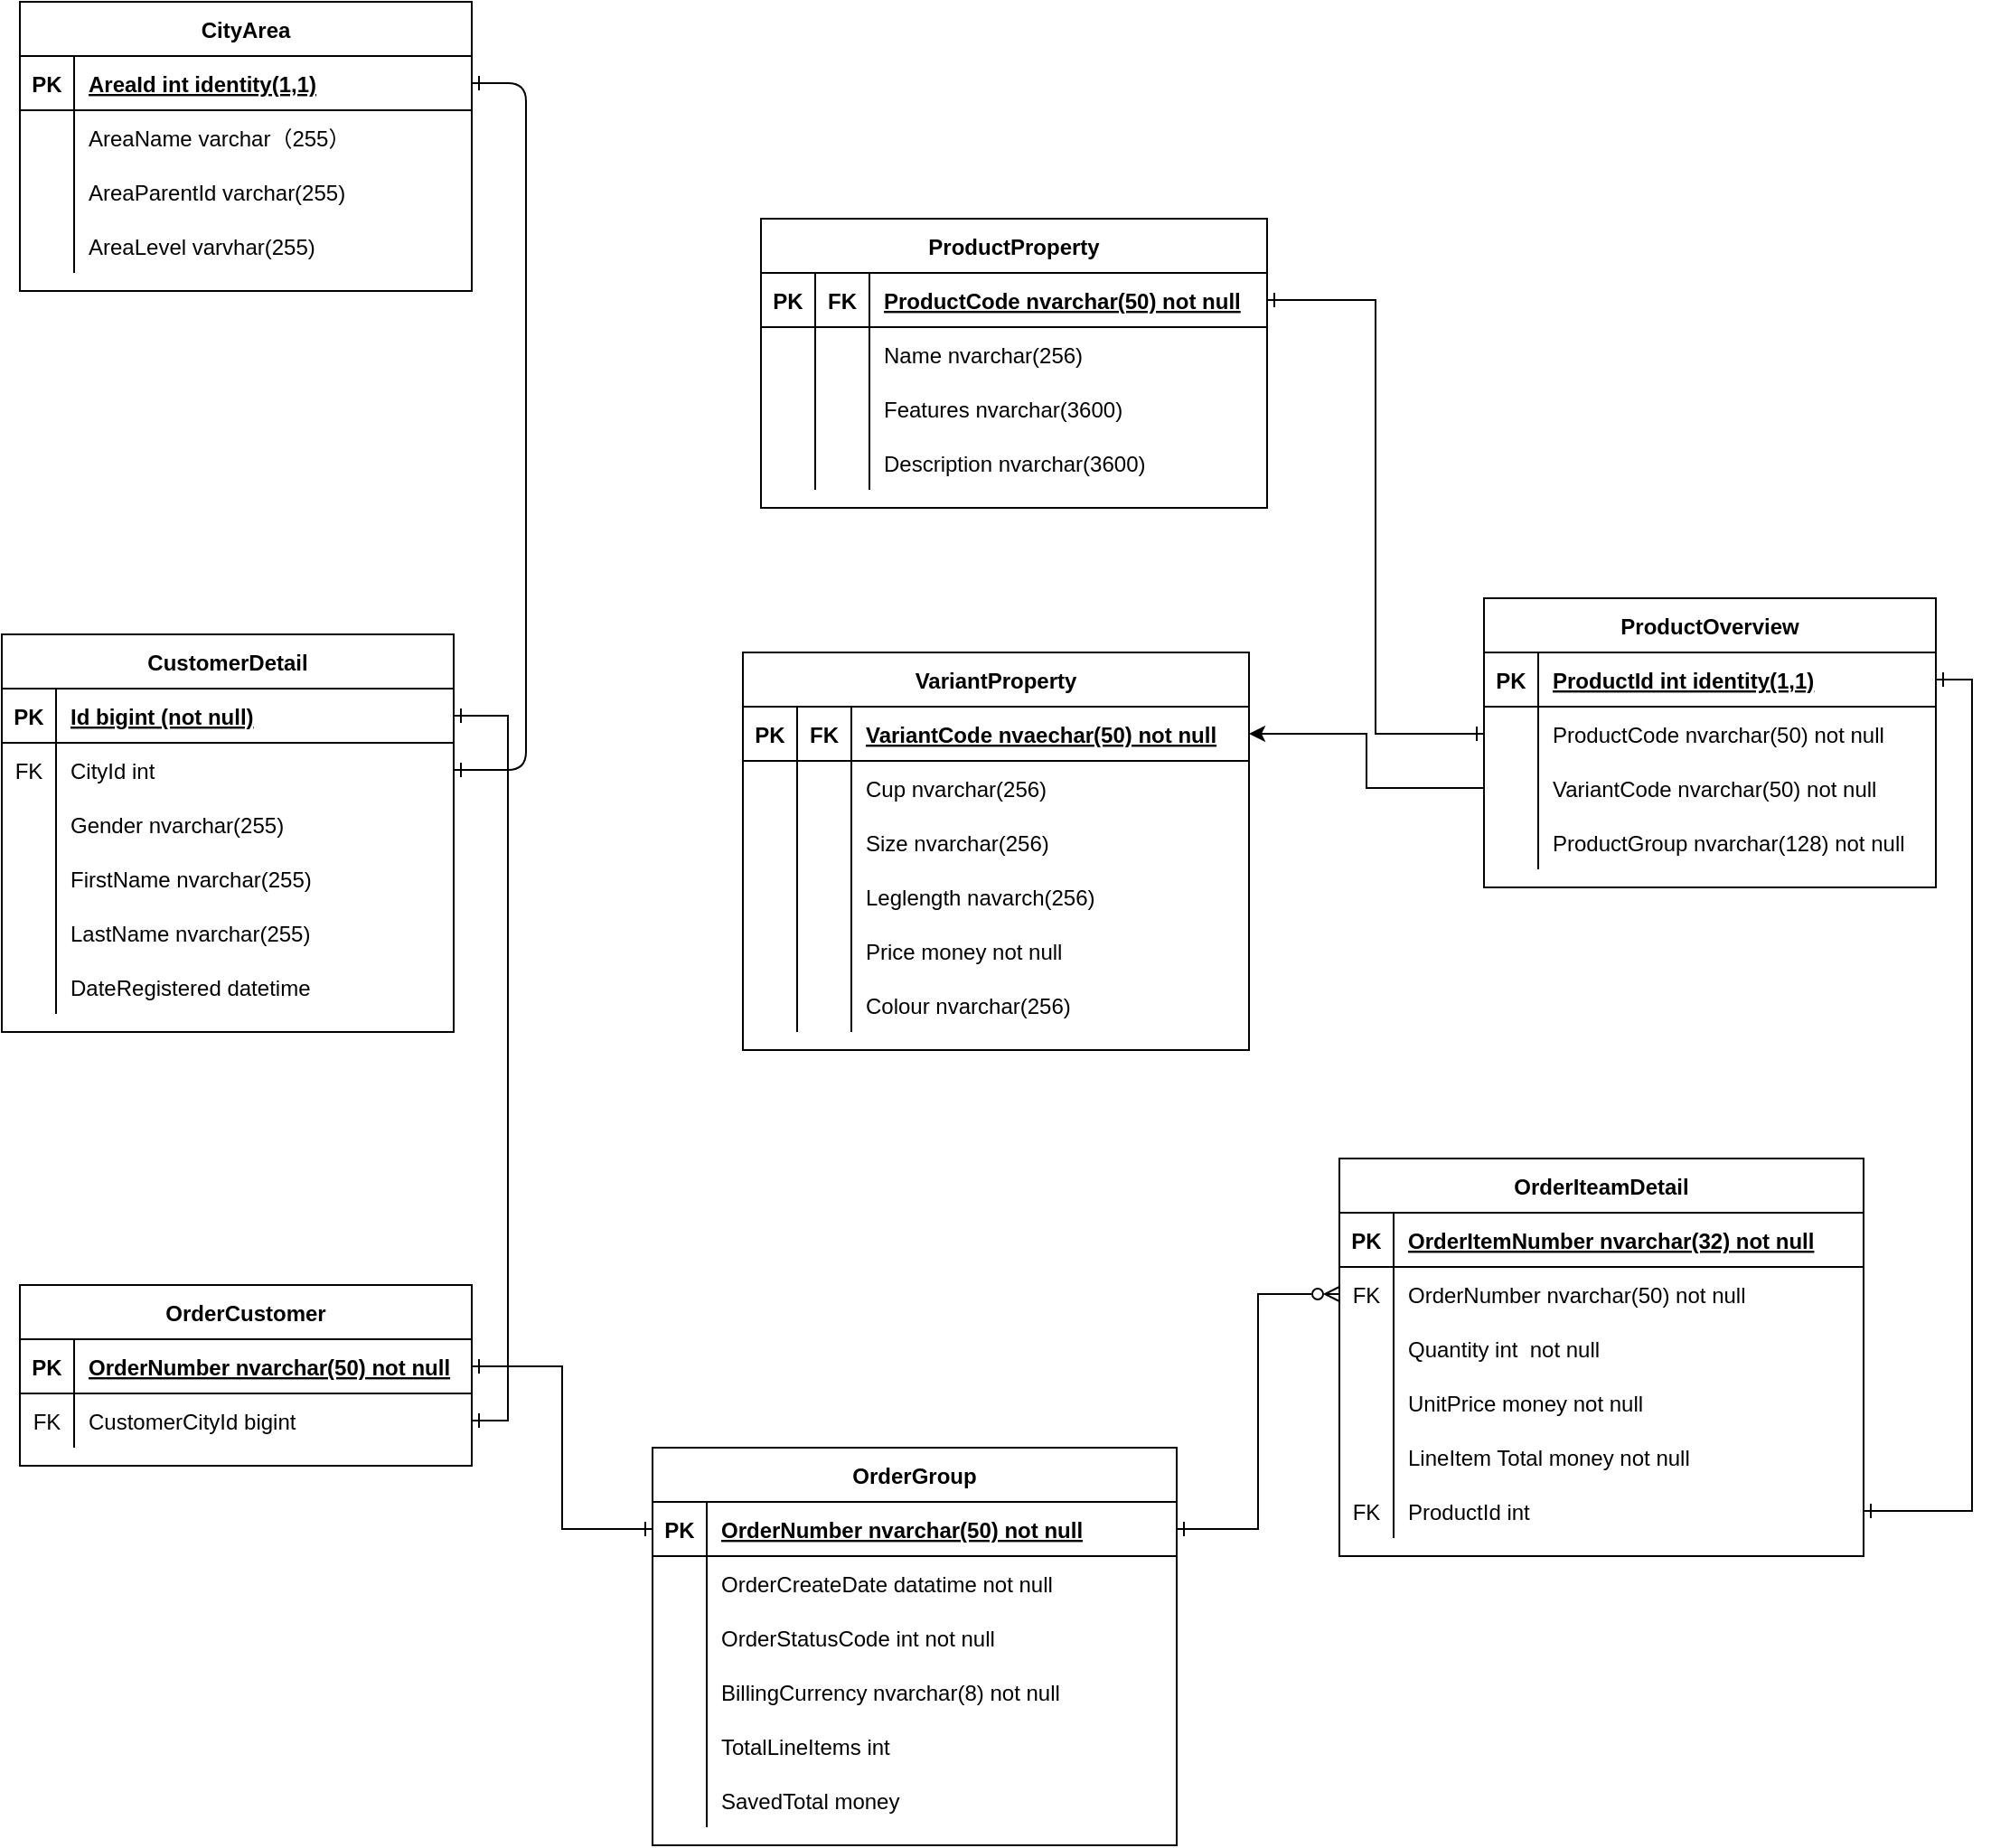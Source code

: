 <mxfile version="15.8.7" type="github">
  <diagram id="R2lEEEUBdFMjLlhIrx00" name="Page-1">
    <mxGraphModel dx="1635" dy="902" grid="1" gridSize="10" guides="1" tooltips="1" connect="1" arrows="1" fold="1" page="1" pageScale="1" pageWidth="850" pageHeight="1100" math="0" shadow="0" extFonts="Permanent Marker^https://fonts.googleapis.com/css?family=Permanent+Marker">
      <root>
        <mxCell id="0" />
        <mxCell id="1" parent="0" />
        <mxCell id="C-vyLk0tnHw3VtMMgP7b-1" value="" style="edgeStyle=entityRelationEdgeStyle;endArrow=ERone;startArrow=ERone;endFill=0;startFill=0;" parent="1" source="C-vyLk0tnHw3VtMMgP7b-24" target="C-vyLk0tnHw3VtMMgP7b-6" edge="1">
          <mxGeometry width="100" height="100" relative="1" as="geometry">
            <mxPoint x="340" y="720" as="sourcePoint" />
            <mxPoint x="440" y="620" as="targetPoint" />
          </mxGeometry>
        </mxCell>
        <mxCell id="C-vyLk0tnHw3VtMMgP7b-2" value="CustomerDetail" style="shape=table;startSize=30;container=1;collapsible=1;childLayout=tableLayout;fixedRows=1;rowLines=0;fontStyle=1;align=center;resizeLast=1;" parent="1" vertex="1">
          <mxGeometry x="80" y="370" width="250" height="220" as="geometry" />
        </mxCell>
        <mxCell id="C-vyLk0tnHw3VtMMgP7b-3" value="" style="shape=partialRectangle;collapsible=0;dropTarget=0;pointerEvents=0;fillColor=none;points=[[0,0.5],[1,0.5]];portConstraint=eastwest;top=0;left=0;right=0;bottom=1;" parent="C-vyLk0tnHw3VtMMgP7b-2" vertex="1">
          <mxGeometry y="30" width="250" height="30" as="geometry" />
        </mxCell>
        <mxCell id="C-vyLk0tnHw3VtMMgP7b-4" value="PK" style="shape=partialRectangle;overflow=hidden;connectable=0;fillColor=none;top=0;left=0;bottom=0;right=0;fontStyle=1;" parent="C-vyLk0tnHw3VtMMgP7b-3" vertex="1">
          <mxGeometry width="30" height="30" as="geometry">
            <mxRectangle width="30" height="30" as="alternateBounds" />
          </mxGeometry>
        </mxCell>
        <mxCell id="C-vyLk0tnHw3VtMMgP7b-5" value="Id bigint (not null)" style="shape=partialRectangle;overflow=hidden;connectable=0;fillColor=none;top=0;left=0;bottom=0;right=0;align=left;spacingLeft=6;fontStyle=5;" parent="C-vyLk0tnHw3VtMMgP7b-3" vertex="1">
          <mxGeometry x="30" width="220" height="30" as="geometry">
            <mxRectangle width="220" height="30" as="alternateBounds" />
          </mxGeometry>
        </mxCell>
        <mxCell id="C-vyLk0tnHw3VtMMgP7b-6" value="" style="shape=partialRectangle;collapsible=0;dropTarget=0;pointerEvents=0;fillColor=none;points=[[0,0.5],[1,0.5]];portConstraint=eastwest;top=0;left=0;right=0;bottom=0;" parent="C-vyLk0tnHw3VtMMgP7b-2" vertex="1">
          <mxGeometry y="60" width="250" height="30" as="geometry" />
        </mxCell>
        <mxCell id="C-vyLk0tnHw3VtMMgP7b-7" value="FK" style="shape=partialRectangle;overflow=hidden;connectable=0;fillColor=none;top=0;left=0;bottom=0;right=0;" parent="C-vyLk0tnHw3VtMMgP7b-6" vertex="1">
          <mxGeometry width="30" height="30" as="geometry">
            <mxRectangle width="30" height="30" as="alternateBounds" />
          </mxGeometry>
        </mxCell>
        <mxCell id="C-vyLk0tnHw3VtMMgP7b-8" value="CityId int" style="shape=partialRectangle;overflow=hidden;connectable=0;fillColor=none;top=0;left=0;bottom=0;right=0;align=left;spacingLeft=6;" parent="C-vyLk0tnHw3VtMMgP7b-6" vertex="1">
          <mxGeometry x="30" width="220" height="30" as="geometry">
            <mxRectangle width="220" height="30" as="alternateBounds" />
          </mxGeometry>
        </mxCell>
        <mxCell id="C-vyLk0tnHw3VtMMgP7b-9" value="" style="shape=partialRectangle;collapsible=0;dropTarget=0;pointerEvents=0;fillColor=none;points=[[0,0.5],[1,0.5]];portConstraint=eastwest;top=0;left=0;right=0;bottom=0;" parent="C-vyLk0tnHw3VtMMgP7b-2" vertex="1">
          <mxGeometry y="90" width="250" height="30" as="geometry" />
        </mxCell>
        <mxCell id="C-vyLk0tnHw3VtMMgP7b-10" value="" style="shape=partialRectangle;overflow=hidden;connectable=0;fillColor=none;top=0;left=0;bottom=0;right=0;" parent="C-vyLk0tnHw3VtMMgP7b-9" vertex="1">
          <mxGeometry width="30" height="30" as="geometry">
            <mxRectangle width="30" height="30" as="alternateBounds" />
          </mxGeometry>
        </mxCell>
        <mxCell id="C-vyLk0tnHw3VtMMgP7b-11" value="Gender nvarchar(255)" style="shape=partialRectangle;overflow=hidden;connectable=0;fillColor=none;top=0;left=0;bottom=0;right=0;align=left;spacingLeft=6;" parent="C-vyLk0tnHw3VtMMgP7b-9" vertex="1">
          <mxGeometry x="30" width="220" height="30" as="geometry">
            <mxRectangle width="220" height="30" as="alternateBounds" />
          </mxGeometry>
        </mxCell>
        <mxCell id="J9u9FgeK-v5Zc6wC2d9L-7" style="shape=partialRectangle;collapsible=0;dropTarget=0;pointerEvents=0;fillColor=none;points=[[0,0.5],[1,0.5]];portConstraint=eastwest;top=0;left=0;right=0;bottom=0;" parent="C-vyLk0tnHw3VtMMgP7b-2" vertex="1">
          <mxGeometry y="120" width="250" height="30" as="geometry" />
        </mxCell>
        <mxCell id="J9u9FgeK-v5Zc6wC2d9L-8" style="shape=partialRectangle;overflow=hidden;connectable=0;fillColor=none;top=0;left=0;bottom=0;right=0;" parent="J9u9FgeK-v5Zc6wC2d9L-7" vertex="1">
          <mxGeometry width="30" height="30" as="geometry">
            <mxRectangle width="30" height="30" as="alternateBounds" />
          </mxGeometry>
        </mxCell>
        <mxCell id="J9u9FgeK-v5Zc6wC2d9L-9" value="FirstName nvarchar(255)" style="shape=partialRectangle;overflow=hidden;connectable=0;fillColor=none;top=0;left=0;bottom=0;right=0;align=left;spacingLeft=6;" parent="J9u9FgeK-v5Zc6wC2d9L-7" vertex="1">
          <mxGeometry x="30" width="220" height="30" as="geometry">
            <mxRectangle width="220" height="30" as="alternateBounds" />
          </mxGeometry>
        </mxCell>
        <mxCell id="J9u9FgeK-v5Zc6wC2d9L-10" style="shape=partialRectangle;collapsible=0;dropTarget=0;pointerEvents=0;fillColor=none;points=[[0,0.5],[1,0.5]];portConstraint=eastwest;top=0;left=0;right=0;bottom=0;" parent="C-vyLk0tnHw3VtMMgP7b-2" vertex="1">
          <mxGeometry y="150" width="250" height="30" as="geometry" />
        </mxCell>
        <mxCell id="J9u9FgeK-v5Zc6wC2d9L-11" style="shape=partialRectangle;overflow=hidden;connectable=0;fillColor=none;top=0;left=0;bottom=0;right=0;" parent="J9u9FgeK-v5Zc6wC2d9L-10" vertex="1">
          <mxGeometry width="30" height="30" as="geometry">
            <mxRectangle width="30" height="30" as="alternateBounds" />
          </mxGeometry>
        </mxCell>
        <mxCell id="J9u9FgeK-v5Zc6wC2d9L-12" value="LastName nvarchar(255)" style="shape=partialRectangle;overflow=hidden;connectable=0;fillColor=none;top=0;left=0;bottom=0;right=0;align=left;spacingLeft=6;" parent="J9u9FgeK-v5Zc6wC2d9L-10" vertex="1">
          <mxGeometry x="30" width="220" height="30" as="geometry">
            <mxRectangle width="220" height="30" as="alternateBounds" />
          </mxGeometry>
        </mxCell>
        <mxCell id="J9u9FgeK-v5Zc6wC2d9L-13" style="shape=partialRectangle;collapsible=0;dropTarget=0;pointerEvents=0;fillColor=none;points=[[0,0.5],[1,0.5]];portConstraint=eastwest;top=0;left=0;right=0;bottom=0;" parent="C-vyLk0tnHw3VtMMgP7b-2" vertex="1">
          <mxGeometry y="180" width="250" height="30" as="geometry" />
        </mxCell>
        <mxCell id="J9u9FgeK-v5Zc6wC2d9L-14" style="shape=partialRectangle;overflow=hidden;connectable=0;fillColor=none;top=0;left=0;bottom=0;right=0;" parent="J9u9FgeK-v5Zc6wC2d9L-13" vertex="1">
          <mxGeometry width="30" height="30" as="geometry">
            <mxRectangle width="30" height="30" as="alternateBounds" />
          </mxGeometry>
        </mxCell>
        <mxCell id="J9u9FgeK-v5Zc6wC2d9L-15" value="DateRegistered datetime" style="shape=partialRectangle;overflow=hidden;connectable=0;fillColor=none;top=0;left=0;bottom=0;right=0;align=left;spacingLeft=6;" parent="J9u9FgeK-v5Zc6wC2d9L-13" vertex="1">
          <mxGeometry x="30" width="220" height="30" as="geometry">
            <mxRectangle width="220" height="30" as="alternateBounds" />
          </mxGeometry>
        </mxCell>
        <mxCell id="C-vyLk0tnHw3VtMMgP7b-13" value="ProductProperty" style="shape=table;startSize=30;container=1;collapsible=1;childLayout=tableLayout;fixedRows=1;rowLines=0;fontStyle=1;align=center;resizeLast=1;" parent="1" vertex="1">
          <mxGeometry x="500" y="140" width="280" height="160" as="geometry" />
        </mxCell>
        <mxCell id="C-vyLk0tnHw3VtMMgP7b-14" value="" style="shape=partialRectangle;collapsible=0;dropTarget=0;pointerEvents=0;fillColor=none;points=[[0,0.5],[1,0.5]];portConstraint=eastwest;top=0;left=0;right=0;bottom=1;" parent="C-vyLk0tnHw3VtMMgP7b-13" vertex="1">
          <mxGeometry y="30" width="280" height="30" as="geometry" />
        </mxCell>
        <mxCell id="J9u9FgeK-v5Zc6wC2d9L-63" value="PK" style="shape=partialRectangle;overflow=hidden;connectable=0;fillColor=none;top=0;left=0;bottom=0;right=0;fontStyle=1;" parent="C-vyLk0tnHw3VtMMgP7b-14" vertex="1">
          <mxGeometry width="30" height="30" as="geometry">
            <mxRectangle width="30" height="30" as="alternateBounds" />
          </mxGeometry>
        </mxCell>
        <mxCell id="C-vyLk0tnHw3VtMMgP7b-15" value="FK" style="shape=partialRectangle;overflow=hidden;connectable=0;fillColor=none;top=0;left=0;bottom=0;right=0;fontStyle=1;" parent="C-vyLk0tnHw3VtMMgP7b-14" vertex="1">
          <mxGeometry x="30" width="30" height="30" as="geometry">
            <mxRectangle width="30" height="30" as="alternateBounds" />
          </mxGeometry>
        </mxCell>
        <mxCell id="C-vyLk0tnHw3VtMMgP7b-16" value="ProductCode nvarchar(50) not null" style="shape=partialRectangle;overflow=hidden;connectable=0;fillColor=none;top=0;left=0;bottom=0;right=0;align=left;spacingLeft=6;fontStyle=5;" parent="C-vyLk0tnHw3VtMMgP7b-14" vertex="1">
          <mxGeometry x="60" width="220" height="30" as="geometry">
            <mxRectangle width="220" height="30" as="alternateBounds" />
          </mxGeometry>
        </mxCell>
        <mxCell id="C-vyLk0tnHw3VtMMgP7b-17" value="" style="shape=partialRectangle;collapsible=0;dropTarget=0;pointerEvents=0;fillColor=none;points=[[0,0.5],[1,0.5]];portConstraint=eastwest;top=0;left=0;right=0;bottom=0;" parent="C-vyLk0tnHw3VtMMgP7b-13" vertex="1">
          <mxGeometry y="60" width="280" height="30" as="geometry" />
        </mxCell>
        <mxCell id="J9u9FgeK-v5Zc6wC2d9L-64" style="shape=partialRectangle;overflow=hidden;connectable=0;fillColor=none;top=0;left=0;bottom=0;right=0;" parent="C-vyLk0tnHw3VtMMgP7b-17" vertex="1">
          <mxGeometry width="30" height="30" as="geometry">
            <mxRectangle width="30" height="30" as="alternateBounds" />
          </mxGeometry>
        </mxCell>
        <mxCell id="C-vyLk0tnHw3VtMMgP7b-18" value="" style="shape=partialRectangle;overflow=hidden;connectable=0;fillColor=none;top=0;left=0;bottom=0;right=0;" parent="C-vyLk0tnHw3VtMMgP7b-17" vertex="1">
          <mxGeometry x="30" width="30" height="30" as="geometry">
            <mxRectangle width="30" height="30" as="alternateBounds" />
          </mxGeometry>
        </mxCell>
        <mxCell id="C-vyLk0tnHw3VtMMgP7b-19" value="Name nvarchar(256)" style="shape=partialRectangle;overflow=hidden;connectable=0;fillColor=none;top=0;left=0;bottom=0;right=0;align=left;spacingLeft=6;" parent="C-vyLk0tnHw3VtMMgP7b-17" vertex="1">
          <mxGeometry x="60" width="220" height="30" as="geometry">
            <mxRectangle width="220" height="30" as="alternateBounds" />
          </mxGeometry>
        </mxCell>
        <mxCell id="C-vyLk0tnHw3VtMMgP7b-20" value="" style="shape=partialRectangle;collapsible=0;dropTarget=0;pointerEvents=0;fillColor=none;points=[[0,0.5],[1,0.5]];portConstraint=eastwest;top=0;left=0;right=0;bottom=0;" parent="C-vyLk0tnHw3VtMMgP7b-13" vertex="1">
          <mxGeometry y="90" width="280" height="30" as="geometry" />
        </mxCell>
        <mxCell id="J9u9FgeK-v5Zc6wC2d9L-65" style="shape=partialRectangle;overflow=hidden;connectable=0;fillColor=none;top=0;left=0;bottom=0;right=0;" parent="C-vyLk0tnHw3VtMMgP7b-20" vertex="1">
          <mxGeometry width="30" height="30" as="geometry">
            <mxRectangle width="30" height="30" as="alternateBounds" />
          </mxGeometry>
        </mxCell>
        <mxCell id="C-vyLk0tnHw3VtMMgP7b-21" value="" style="shape=partialRectangle;overflow=hidden;connectable=0;fillColor=none;top=0;left=0;bottom=0;right=0;" parent="C-vyLk0tnHw3VtMMgP7b-20" vertex="1">
          <mxGeometry x="30" width="30" height="30" as="geometry">
            <mxRectangle width="30" height="30" as="alternateBounds" />
          </mxGeometry>
        </mxCell>
        <mxCell id="C-vyLk0tnHw3VtMMgP7b-22" value="Features nvarchar(3600)" style="shape=partialRectangle;overflow=hidden;connectable=0;fillColor=none;top=0;left=0;bottom=0;right=0;align=left;spacingLeft=6;" parent="C-vyLk0tnHw3VtMMgP7b-20" vertex="1">
          <mxGeometry x="60" width="220" height="30" as="geometry">
            <mxRectangle width="220" height="30" as="alternateBounds" />
          </mxGeometry>
        </mxCell>
        <mxCell id="J9u9FgeK-v5Zc6wC2d9L-19" style="shape=partialRectangle;collapsible=0;dropTarget=0;pointerEvents=0;fillColor=none;points=[[0,0.5],[1,0.5]];portConstraint=eastwest;top=0;left=0;right=0;bottom=0;" parent="C-vyLk0tnHw3VtMMgP7b-13" vertex="1">
          <mxGeometry y="120" width="280" height="30" as="geometry" />
        </mxCell>
        <mxCell id="J9u9FgeK-v5Zc6wC2d9L-66" style="shape=partialRectangle;overflow=hidden;connectable=0;fillColor=none;top=0;left=0;bottom=0;right=0;" parent="J9u9FgeK-v5Zc6wC2d9L-19" vertex="1">
          <mxGeometry width="30" height="30" as="geometry">
            <mxRectangle width="30" height="30" as="alternateBounds" />
          </mxGeometry>
        </mxCell>
        <mxCell id="J9u9FgeK-v5Zc6wC2d9L-20" style="shape=partialRectangle;overflow=hidden;connectable=0;fillColor=none;top=0;left=0;bottom=0;right=0;" parent="J9u9FgeK-v5Zc6wC2d9L-19" vertex="1">
          <mxGeometry x="30" width="30" height="30" as="geometry">
            <mxRectangle width="30" height="30" as="alternateBounds" />
          </mxGeometry>
        </mxCell>
        <mxCell id="J9u9FgeK-v5Zc6wC2d9L-21" value="Description nvarchar(3600)" style="shape=partialRectangle;overflow=hidden;connectable=0;fillColor=none;top=0;left=0;bottom=0;right=0;align=left;spacingLeft=6;" parent="J9u9FgeK-v5Zc6wC2d9L-19" vertex="1">
          <mxGeometry x="60" width="220" height="30" as="geometry">
            <mxRectangle width="220" height="30" as="alternateBounds" />
          </mxGeometry>
        </mxCell>
        <mxCell id="C-vyLk0tnHw3VtMMgP7b-23" value="CityArea" style="shape=table;startSize=30;container=1;collapsible=1;childLayout=tableLayout;fixedRows=1;rowLines=0;fontStyle=1;align=center;resizeLast=1;" parent="1" vertex="1">
          <mxGeometry x="90" y="20" width="250" height="160" as="geometry" />
        </mxCell>
        <mxCell id="C-vyLk0tnHw3VtMMgP7b-24" value="" style="shape=partialRectangle;collapsible=0;dropTarget=0;pointerEvents=0;fillColor=none;points=[[0,0.5],[1,0.5]];portConstraint=eastwest;top=0;left=0;right=0;bottom=1;" parent="C-vyLk0tnHw3VtMMgP7b-23" vertex="1">
          <mxGeometry y="30" width="250" height="30" as="geometry" />
        </mxCell>
        <mxCell id="C-vyLk0tnHw3VtMMgP7b-25" value="PK" style="shape=partialRectangle;overflow=hidden;connectable=0;fillColor=none;top=0;left=0;bottom=0;right=0;fontStyle=1;" parent="C-vyLk0tnHw3VtMMgP7b-24" vertex="1">
          <mxGeometry width="30" height="30" as="geometry">
            <mxRectangle width="30" height="30" as="alternateBounds" />
          </mxGeometry>
        </mxCell>
        <mxCell id="C-vyLk0tnHw3VtMMgP7b-26" value="AreaId int identity(1,1)" style="shape=partialRectangle;overflow=hidden;connectable=0;fillColor=none;top=0;left=0;bottom=0;right=0;align=left;spacingLeft=6;fontStyle=5;" parent="C-vyLk0tnHw3VtMMgP7b-24" vertex="1">
          <mxGeometry x="30" width="220" height="30" as="geometry">
            <mxRectangle width="220" height="30" as="alternateBounds" />
          </mxGeometry>
        </mxCell>
        <mxCell id="C-vyLk0tnHw3VtMMgP7b-27" value="" style="shape=partialRectangle;collapsible=0;dropTarget=0;pointerEvents=0;fillColor=none;points=[[0,0.5],[1,0.5]];portConstraint=eastwest;top=0;left=0;right=0;bottom=0;" parent="C-vyLk0tnHw3VtMMgP7b-23" vertex="1">
          <mxGeometry y="60" width="250" height="30" as="geometry" />
        </mxCell>
        <mxCell id="C-vyLk0tnHw3VtMMgP7b-28" value="" style="shape=partialRectangle;overflow=hidden;connectable=0;fillColor=none;top=0;left=0;bottom=0;right=0;" parent="C-vyLk0tnHw3VtMMgP7b-27" vertex="1">
          <mxGeometry width="30" height="30" as="geometry">
            <mxRectangle width="30" height="30" as="alternateBounds" />
          </mxGeometry>
        </mxCell>
        <mxCell id="C-vyLk0tnHw3VtMMgP7b-29" value="AreaName varchar（255）" style="shape=partialRectangle;overflow=hidden;connectable=0;fillColor=none;top=0;left=0;bottom=0;right=0;align=left;spacingLeft=6;" parent="C-vyLk0tnHw3VtMMgP7b-27" vertex="1">
          <mxGeometry x="30" width="220" height="30" as="geometry">
            <mxRectangle width="220" height="30" as="alternateBounds" />
          </mxGeometry>
        </mxCell>
        <mxCell id="J9u9FgeK-v5Zc6wC2d9L-1" style="shape=partialRectangle;collapsible=0;dropTarget=0;pointerEvents=0;fillColor=none;points=[[0,0.5],[1,0.5]];portConstraint=eastwest;top=0;left=0;right=0;bottom=0;" parent="C-vyLk0tnHw3VtMMgP7b-23" vertex="1">
          <mxGeometry y="90" width="250" height="30" as="geometry" />
        </mxCell>
        <mxCell id="J9u9FgeK-v5Zc6wC2d9L-2" style="shape=partialRectangle;overflow=hidden;connectable=0;fillColor=none;top=0;left=0;bottom=0;right=0;" parent="J9u9FgeK-v5Zc6wC2d9L-1" vertex="1">
          <mxGeometry width="30" height="30" as="geometry">
            <mxRectangle width="30" height="30" as="alternateBounds" />
          </mxGeometry>
        </mxCell>
        <mxCell id="J9u9FgeK-v5Zc6wC2d9L-3" value="AreaParentId varchar(255)" style="shape=partialRectangle;overflow=hidden;connectable=0;fillColor=none;top=0;left=0;bottom=0;right=0;align=left;spacingLeft=6;" parent="J9u9FgeK-v5Zc6wC2d9L-1" vertex="1">
          <mxGeometry x="30" width="220" height="30" as="geometry">
            <mxRectangle width="220" height="30" as="alternateBounds" />
          </mxGeometry>
        </mxCell>
        <mxCell id="J9u9FgeK-v5Zc6wC2d9L-4" style="shape=partialRectangle;collapsible=0;dropTarget=0;pointerEvents=0;fillColor=none;points=[[0,0.5],[1,0.5]];portConstraint=eastwest;top=0;left=0;right=0;bottom=0;" parent="C-vyLk0tnHw3VtMMgP7b-23" vertex="1">
          <mxGeometry y="120" width="250" height="30" as="geometry" />
        </mxCell>
        <mxCell id="J9u9FgeK-v5Zc6wC2d9L-5" style="shape=partialRectangle;overflow=hidden;connectable=0;fillColor=none;top=0;left=0;bottom=0;right=0;" parent="J9u9FgeK-v5Zc6wC2d9L-4" vertex="1">
          <mxGeometry width="30" height="30" as="geometry">
            <mxRectangle width="30" height="30" as="alternateBounds" />
          </mxGeometry>
        </mxCell>
        <mxCell id="J9u9FgeK-v5Zc6wC2d9L-6" value="AreaLevel varvhar(255)" style="shape=partialRectangle;overflow=hidden;connectable=0;fillColor=none;top=0;left=0;bottom=0;right=0;align=left;spacingLeft=6;" parent="J9u9FgeK-v5Zc6wC2d9L-4" vertex="1">
          <mxGeometry x="30" width="220" height="30" as="geometry">
            <mxRectangle width="220" height="30" as="alternateBounds" />
          </mxGeometry>
        </mxCell>
        <mxCell id="J9u9FgeK-v5Zc6wC2d9L-22" value="VariantProperty" style="shape=table;startSize=30;container=1;collapsible=1;childLayout=tableLayout;fixedRows=1;rowLines=0;fontStyle=1;align=center;resizeLast=1;" parent="1" vertex="1">
          <mxGeometry x="490" y="380" width="280" height="220" as="geometry" />
        </mxCell>
        <mxCell id="J9u9FgeK-v5Zc6wC2d9L-23" value="" style="shape=partialRectangle;collapsible=0;dropTarget=0;pointerEvents=0;fillColor=none;points=[[0,0.5],[1,0.5]];portConstraint=eastwest;top=0;left=0;right=0;bottom=1;" parent="J9u9FgeK-v5Zc6wC2d9L-22" vertex="1">
          <mxGeometry y="30" width="280" height="30" as="geometry" />
        </mxCell>
        <mxCell id="J9u9FgeK-v5Zc6wC2d9L-67" value="PK" style="shape=partialRectangle;overflow=hidden;connectable=0;fillColor=none;top=0;left=0;bottom=0;right=0;fontStyle=1;" parent="J9u9FgeK-v5Zc6wC2d9L-23" vertex="1">
          <mxGeometry width="30" height="30" as="geometry">
            <mxRectangle width="30" height="30" as="alternateBounds" />
          </mxGeometry>
        </mxCell>
        <mxCell id="J9u9FgeK-v5Zc6wC2d9L-24" value="FK" style="shape=partialRectangle;overflow=hidden;connectable=0;fillColor=none;top=0;left=0;bottom=0;right=0;fontStyle=1;" parent="J9u9FgeK-v5Zc6wC2d9L-23" vertex="1">
          <mxGeometry x="30" width="30" height="30" as="geometry">
            <mxRectangle width="30" height="30" as="alternateBounds" />
          </mxGeometry>
        </mxCell>
        <mxCell id="J9u9FgeK-v5Zc6wC2d9L-25" value="VariantCode nvaechar(50) not null" style="shape=partialRectangle;overflow=hidden;connectable=0;fillColor=none;top=0;left=0;bottom=0;right=0;align=left;spacingLeft=6;fontStyle=5;" parent="J9u9FgeK-v5Zc6wC2d9L-23" vertex="1">
          <mxGeometry x="60" width="220" height="30" as="geometry">
            <mxRectangle width="220" height="30" as="alternateBounds" />
          </mxGeometry>
        </mxCell>
        <mxCell id="J9u9FgeK-v5Zc6wC2d9L-26" value="" style="shape=partialRectangle;collapsible=0;dropTarget=0;pointerEvents=0;fillColor=none;points=[[0,0.5],[1,0.5]];portConstraint=eastwest;top=0;left=0;right=0;bottom=0;" parent="J9u9FgeK-v5Zc6wC2d9L-22" vertex="1">
          <mxGeometry y="60" width="280" height="30" as="geometry" />
        </mxCell>
        <mxCell id="J9u9FgeK-v5Zc6wC2d9L-68" style="shape=partialRectangle;overflow=hidden;connectable=0;fillColor=none;top=0;left=0;bottom=0;right=0;" parent="J9u9FgeK-v5Zc6wC2d9L-26" vertex="1">
          <mxGeometry width="30" height="30" as="geometry">
            <mxRectangle width="30" height="30" as="alternateBounds" />
          </mxGeometry>
        </mxCell>
        <mxCell id="J9u9FgeK-v5Zc6wC2d9L-27" value="" style="shape=partialRectangle;overflow=hidden;connectable=0;fillColor=none;top=0;left=0;bottom=0;right=0;" parent="J9u9FgeK-v5Zc6wC2d9L-26" vertex="1">
          <mxGeometry x="30" width="30" height="30" as="geometry">
            <mxRectangle width="30" height="30" as="alternateBounds" />
          </mxGeometry>
        </mxCell>
        <mxCell id="J9u9FgeK-v5Zc6wC2d9L-28" value="Cup nvarchar(256)" style="shape=partialRectangle;overflow=hidden;connectable=0;fillColor=none;top=0;left=0;bottom=0;right=0;align=left;spacingLeft=6;" parent="J9u9FgeK-v5Zc6wC2d9L-26" vertex="1">
          <mxGeometry x="60" width="220" height="30" as="geometry">
            <mxRectangle width="220" height="30" as="alternateBounds" />
          </mxGeometry>
        </mxCell>
        <mxCell id="J9u9FgeK-v5Zc6wC2d9L-29" value="" style="shape=partialRectangle;collapsible=0;dropTarget=0;pointerEvents=0;fillColor=none;points=[[0,0.5],[1,0.5]];portConstraint=eastwest;top=0;left=0;right=0;bottom=0;" parent="J9u9FgeK-v5Zc6wC2d9L-22" vertex="1">
          <mxGeometry y="90" width="280" height="30" as="geometry" />
        </mxCell>
        <mxCell id="J9u9FgeK-v5Zc6wC2d9L-69" style="shape=partialRectangle;overflow=hidden;connectable=0;fillColor=none;top=0;left=0;bottom=0;right=0;" parent="J9u9FgeK-v5Zc6wC2d9L-29" vertex="1">
          <mxGeometry width="30" height="30" as="geometry">
            <mxRectangle width="30" height="30" as="alternateBounds" />
          </mxGeometry>
        </mxCell>
        <mxCell id="J9u9FgeK-v5Zc6wC2d9L-30" value="" style="shape=partialRectangle;overflow=hidden;connectable=0;fillColor=none;top=0;left=0;bottom=0;right=0;" parent="J9u9FgeK-v5Zc6wC2d9L-29" vertex="1">
          <mxGeometry x="30" width="30" height="30" as="geometry">
            <mxRectangle width="30" height="30" as="alternateBounds" />
          </mxGeometry>
        </mxCell>
        <mxCell id="J9u9FgeK-v5Zc6wC2d9L-31" value="Size nvarchar(256)" style="shape=partialRectangle;overflow=hidden;connectable=0;fillColor=none;top=0;left=0;bottom=0;right=0;align=left;spacingLeft=6;" parent="J9u9FgeK-v5Zc6wC2d9L-29" vertex="1">
          <mxGeometry x="60" width="220" height="30" as="geometry">
            <mxRectangle width="220" height="30" as="alternateBounds" />
          </mxGeometry>
        </mxCell>
        <mxCell id="J9u9FgeK-v5Zc6wC2d9L-32" style="shape=partialRectangle;collapsible=0;dropTarget=0;pointerEvents=0;fillColor=none;points=[[0,0.5],[1,0.5]];portConstraint=eastwest;top=0;left=0;right=0;bottom=0;" parent="J9u9FgeK-v5Zc6wC2d9L-22" vertex="1">
          <mxGeometry y="120" width="280" height="30" as="geometry" />
        </mxCell>
        <mxCell id="J9u9FgeK-v5Zc6wC2d9L-70" style="shape=partialRectangle;overflow=hidden;connectable=0;fillColor=none;top=0;left=0;bottom=0;right=0;" parent="J9u9FgeK-v5Zc6wC2d9L-32" vertex="1">
          <mxGeometry width="30" height="30" as="geometry">
            <mxRectangle width="30" height="30" as="alternateBounds" />
          </mxGeometry>
        </mxCell>
        <mxCell id="J9u9FgeK-v5Zc6wC2d9L-33" style="shape=partialRectangle;overflow=hidden;connectable=0;fillColor=none;top=0;left=0;bottom=0;right=0;" parent="J9u9FgeK-v5Zc6wC2d9L-32" vertex="1">
          <mxGeometry x="30" width="30" height="30" as="geometry">
            <mxRectangle width="30" height="30" as="alternateBounds" />
          </mxGeometry>
        </mxCell>
        <mxCell id="J9u9FgeK-v5Zc6wC2d9L-34" value="Leglength navarch(256)" style="shape=partialRectangle;overflow=hidden;connectable=0;fillColor=none;top=0;left=0;bottom=0;right=0;align=left;spacingLeft=6;" parent="J9u9FgeK-v5Zc6wC2d9L-32" vertex="1">
          <mxGeometry x="60" width="220" height="30" as="geometry">
            <mxRectangle width="220" height="30" as="alternateBounds" />
          </mxGeometry>
        </mxCell>
        <mxCell id="J9u9FgeK-v5Zc6wC2d9L-35" style="shape=partialRectangle;collapsible=0;dropTarget=0;pointerEvents=0;fillColor=none;points=[[0,0.5],[1,0.5]];portConstraint=eastwest;top=0;left=0;right=0;bottom=0;" parent="J9u9FgeK-v5Zc6wC2d9L-22" vertex="1">
          <mxGeometry y="150" width="280" height="30" as="geometry" />
        </mxCell>
        <mxCell id="J9u9FgeK-v5Zc6wC2d9L-71" style="shape=partialRectangle;overflow=hidden;connectable=0;fillColor=none;top=0;left=0;bottom=0;right=0;" parent="J9u9FgeK-v5Zc6wC2d9L-35" vertex="1">
          <mxGeometry width="30" height="30" as="geometry">
            <mxRectangle width="30" height="30" as="alternateBounds" />
          </mxGeometry>
        </mxCell>
        <mxCell id="J9u9FgeK-v5Zc6wC2d9L-36" style="shape=partialRectangle;overflow=hidden;connectable=0;fillColor=none;top=0;left=0;bottom=0;right=0;" parent="J9u9FgeK-v5Zc6wC2d9L-35" vertex="1">
          <mxGeometry x="30" width="30" height="30" as="geometry">
            <mxRectangle width="30" height="30" as="alternateBounds" />
          </mxGeometry>
        </mxCell>
        <mxCell id="J9u9FgeK-v5Zc6wC2d9L-37" value="Price money not null" style="shape=partialRectangle;overflow=hidden;connectable=0;fillColor=none;top=0;left=0;bottom=0;right=0;align=left;spacingLeft=6;" parent="J9u9FgeK-v5Zc6wC2d9L-35" vertex="1">
          <mxGeometry x="60" width="220" height="30" as="geometry">
            <mxRectangle width="220" height="30" as="alternateBounds" />
          </mxGeometry>
        </mxCell>
        <mxCell id="J9u9FgeK-v5Zc6wC2d9L-38" style="shape=partialRectangle;collapsible=0;dropTarget=0;pointerEvents=0;fillColor=none;points=[[0,0.5],[1,0.5]];portConstraint=eastwest;top=0;left=0;right=0;bottom=0;" parent="J9u9FgeK-v5Zc6wC2d9L-22" vertex="1">
          <mxGeometry y="180" width="280" height="30" as="geometry" />
        </mxCell>
        <mxCell id="J9u9FgeK-v5Zc6wC2d9L-72" style="shape=partialRectangle;overflow=hidden;connectable=0;fillColor=none;top=0;left=0;bottom=0;right=0;" parent="J9u9FgeK-v5Zc6wC2d9L-38" vertex="1">
          <mxGeometry width="30" height="30" as="geometry">
            <mxRectangle width="30" height="30" as="alternateBounds" />
          </mxGeometry>
        </mxCell>
        <mxCell id="J9u9FgeK-v5Zc6wC2d9L-39" style="shape=partialRectangle;overflow=hidden;connectable=0;fillColor=none;top=0;left=0;bottom=0;right=0;" parent="J9u9FgeK-v5Zc6wC2d9L-38" vertex="1">
          <mxGeometry x="30" width="30" height="30" as="geometry">
            <mxRectangle width="30" height="30" as="alternateBounds" />
          </mxGeometry>
        </mxCell>
        <mxCell id="J9u9FgeK-v5Zc6wC2d9L-40" value="Colour nvarchar(256)" style="shape=partialRectangle;overflow=hidden;connectable=0;fillColor=none;top=0;left=0;bottom=0;right=0;align=left;spacingLeft=6;" parent="J9u9FgeK-v5Zc6wC2d9L-38" vertex="1">
          <mxGeometry x="60" width="220" height="30" as="geometry">
            <mxRectangle width="220" height="30" as="alternateBounds" />
          </mxGeometry>
        </mxCell>
        <mxCell id="J9u9FgeK-v5Zc6wC2d9L-41" value="ProductOverview" style="shape=table;startSize=30;container=1;collapsible=1;childLayout=tableLayout;fixedRows=1;rowLines=0;fontStyle=1;align=center;resizeLast=1;" parent="1" vertex="1">
          <mxGeometry x="900" y="350" width="250" height="160" as="geometry" />
        </mxCell>
        <mxCell id="J9u9FgeK-v5Zc6wC2d9L-42" value="" style="shape=partialRectangle;collapsible=0;dropTarget=0;pointerEvents=0;fillColor=none;points=[[0,0.5],[1,0.5]];portConstraint=eastwest;top=0;left=0;right=0;bottom=1;" parent="J9u9FgeK-v5Zc6wC2d9L-41" vertex="1">
          <mxGeometry y="30" width="250" height="30" as="geometry" />
        </mxCell>
        <mxCell id="J9u9FgeK-v5Zc6wC2d9L-43" value="PK" style="shape=partialRectangle;overflow=hidden;connectable=0;fillColor=none;top=0;left=0;bottom=0;right=0;fontStyle=1;" parent="J9u9FgeK-v5Zc6wC2d9L-42" vertex="1">
          <mxGeometry width="30" height="30" as="geometry">
            <mxRectangle width="30" height="30" as="alternateBounds" />
          </mxGeometry>
        </mxCell>
        <mxCell id="J9u9FgeK-v5Zc6wC2d9L-44" value="ProductId int identity(1,1)" style="shape=partialRectangle;overflow=hidden;connectable=0;fillColor=none;top=0;left=0;bottom=0;right=0;align=left;spacingLeft=6;fontStyle=5;" parent="J9u9FgeK-v5Zc6wC2d9L-42" vertex="1">
          <mxGeometry x="30" width="220" height="30" as="geometry">
            <mxRectangle width="220" height="30" as="alternateBounds" />
          </mxGeometry>
        </mxCell>
        <mxCell id="J9u9FgeK-v5Zc6wC2d9L-45" value="" style="shape=partialRectangle;collapsible=0;dropTarget=0;pointerEvents=0;fillColor=none;points=[[0,0.5],[1,0.5]];portConstraint=eastwest;top=0;left=0;right=0;bottom=0;" parent="J9u9FgeK-v5Zc6wC2d9L-41" vertex="1">
          <mxGeometry y="60" width="250" height="30" as="geometry" />
        </mxCell>
        <mxCell id="J9u9FgeK-v5Zc6wC2d9L-46" value="" style="shape=partialRectangle;overflow=hidden;connectable=0;fillColor=none;top=0;left=0;bottom=0;right=0;" parent="J9u9FgeK-v5Zc6wC2d9L-45" vertex="1">
          <mxGeometry width="30" height="30" as="geometry">
            <mxRectangle width="30" height="30" as="alternateBounds" />
          </mxGeometry>
        </mxCell>
        <mxCell id="J9u9FgeK-v5Zc6wC2d9L-47" value="ProductCode nvarchar(50) not null" style="shape=partialRectangle;overflow=hidden;connectable=0;fillColor=none;top=0;left=0;bottom=0;right=0;align=left;spacingLeft=6;" parent="J9u9FgeK-v5Zc6wC2d9L-45" vertex="1">
          <mxGeometry x="30" width="220" height="30" as="geometry">
            <mxRectangle width="220" height="30" as="alternateBounds" />
          </mxGeometry>
        </mxCell>
        <mxCell id="jWvMm1Bkt-AcEksjviPS-4" style="shape=partialRectangle;collapsible=0;dropTarget=0;pointerEvents=0;fillColor=none;points=[[0,0.5],[1,0.5]];portConstraint=eastwest;top=0;left=0;right=0;bottom=0;" vertex="1" parent="J9u9FgeK-v5Zc6wC2d9L-41">
          <mxGeometry y="90" width="250" height="30" as="geometry" />
        </mxCell>
        <mxCell id="jWvMm1Bkt-AcEksjviPS-5" style="shape=partialRectangle;overflow=hidden;connectable=0;fillColor=none;top=0;left=0;bottom=0;right=0;" vertex="1" parent="jWvMm1Bkt-AcEksjviPS-4">
          <mxGeometry width="30" height="30" as="geometry">
            <mxRectangle width="30" height="30" as="alternateBounds" />
          </mxGeometry>
        </mxCell>
        <mxCell id="jWvMm1Bkt-AcEksjviPS-6" value="VariantCode nvarchar(50) not null" style="shape=partialRectangle;overflow=hidden;connectable=0;fillColor=none;top=0;left=0;bottom=0;right=0;align=left;spacingLeft=6;" vertex="1" parent="jWvMm1Bkt-AcEksjviPS-4">
          <mxGeometry x="30" width="220" height="30" as="geometry">
            <mxRectangle width="220" height="30" as="alternateBounds" />
          </mxGeometry>
        </mxCell>
        <mxCell id="jWvMm1Bkt-AcEksjviPS-7" style="shape=partialRectangle;collapsible=0;dropTarget=0;pointerEvents=0;fillColor=none;points=[[0,0.5],[1,0.5]];portConstraint=eastwest;top=0;left=0;right=0;bottom=0;" vertex="1" parent="J9u9FgeK-v5Zc6wC2d9L-41">
          <mxGeometry y="120" width="250" height="30" as="geometry" />
        </mxCell>
        <mxCell id="jWvMm1Bkt-AcEksjviPS-8" style="shape=partialRectangle;overflow=hidden;connectable=0;fillColor=none;top=0;left=0;bottom=0;right=0;" vertex="1" parent="jWvMm1Bkt-AcEksjviPS-7">
          <mxGeometry width="30" height="30" as="geometry">
            <mxRectangle width="30" height="30" as="alternateBounds" />
          </mxGeometry>
        </mxCell>
        <mxCell id="jWvMm1Bkt-AcEksjviPS-9" value="ProductGroup nvarchar(128) not null" style="shape=partialRectangle;overflow=hidden;connectable=0;fillColor=none;top=0;left=0;bottom=0;right=0;align=left;spacingLeft=6;" vertex="1" parent="jWvMm1Bkt-AcEksjviPS-7">
          <mxGeometry x="30" width="220" height="30" as="geometry">
            <mxRectangle width="220" height="30" as="alternateBounds" />
          </mxGeometry>
        </mxCell>
        <mxCell id="J9u9FgeK-v5Zc6wC2d9L-74" style="edgeStyle=orthogonalEdgeStyle;rounded=0;orthogonalLoop=1;jettySize=auto;html=1;entryX=1;entryY=0.5;entryDx=0;entryDy=0;endArrow=ERone;endFill=0;startArrow=ERone;startFill=0;" parent="1" source="J9u9FgeK-v5Zc6wC2d9L-60" target="J9u9FgeK-v5Zc6wC2d9L-23" edge="1">
          <mxGeometry relative="1" as="geometry" />
        </mxCell>
        <mxCell id="J9u9FgeK-v5Zc6wC2d9L-75" style="edgeStyle=orthogonalEdgeStyle;rounded=0;orthogonalLoop=1;jettySize=auto;html=1;entryX=1;entryY=0.5;entryDx=0;entryDy=0;endArrow=ERone;endFill=0;startArrow=ERone;startFill=0;" parent="1" source="J9u9FgeK-v5Zc6wC2d9L-45" target="C-vyLk0tnHw3VtMMgP7b-14" edge="1">
          <mxGeometry relative="1" as="geometry" />
        </mxCell>
        <mxCell id="J9u9FgeK-v5Zc6wC2d9L-76" value="OrderCustomer" style="shape=table;startSize=30;container=1;collapsible=1;childLayout=tableLayout;fixedRows=1;rowLines=0;fontStyle=1;align=center;resizeLast=1;" parent="1" vertex="1">
          <mxGeometry x="90" y="730" width="250" height="100" as="geometry" />
        </mxCell>
        <mxCell id="J9u9FgeK-v5Zc6wC2d9L-77" value="" style="shape=partialRectangle;collapsible=0;dropTarget=0;pointerEvents=0;fillColor=none;points=[[0,0.5],[1,0.5]];portConstraint=eastwest;top=0;left=0;right=0;bottom=1;" parent="J9u9FgeK-v5Zc6wC2d9L-76" vertex="1">
          <mxGeometry y="30" width="250" height="30" as="geometry" />
        </mxCell>
        <mxCell id="J9u9FgeK-v5Zc6wC2d9L-79" value="PK" style="shape=partialRectangle;overflow=hidden;connectable=0;fillColor=none;top=0;left=0;bottom=0;right=0;fontStyle=1;" parent="J9u9FgeK-v5Zc6wC2d9L-77" vertex="1">
          <mxGeometry width="30" height="30" as="geometry">
            <mxRectangle width="30" height="30" as="alternateBounds" />
          </mxGeometry>
        </mxCell>
        <mxCell id="J9u9FgeK-v5Zc6wC2d9L-80" value="OrderNumber nvarchar(50) not null" style="shape=partialRectangle;overflow=hidden;connectable=0;fillColor=none;top=0;left=0;bottom=0;right=0;align=left;spacingLeft=6;fontStyle=5;" parent="J9u9FgeK-v5Zc6wC2d9L-77" vertex="1">
          <mxGeometry x="30" width="220" height="30" as="geometry">
            <mxRectangle width="220" height="30" as="alternateBounds" />
          </mxGeometry>
        </mxCell>
        <mxCell id="J9u9FgeK-v5Zc6wC2d9L-81" value="" style="shape=partialRectangle;collapsible=0;dropTarget=0;pointerEvents=0;fillColor=none;points=[[0,0.5],[1,0.5]];portConstraint=eastwest;top=0;left=0;right=0;bottom=0;" parent="J9u9FgeK-v5Zc6wC2d9L-76" vertex="1">
          <mxGeometry y="60" width="250" height="30" as="geometry" />
        </mxCell>
        <mxCell id="J9u9FgeK-v5Zc6wC2d9L-83" value="FK" style="shape=partialRectangle;overflow=hidden;connectable=0;fillColor=none;top=0;left=0;bottom=0;right=0;" parent="J9u9FgeK-v5Zc6wC2d9L-81" vertex="1">
          <mxGeometry width="30" height="30" as="geometry">
            <mxRectangle width="30" height="30" as="alternateBounds" />
          </mxGeometry>
        </mxCell>
        <mxCell id="J9u9FgeK-v5Zc6wC2d9L-84" value="CustomerCityId bigint" style="shape=partialRectangle;overflow=hidden;connectable=0;fillColor=none;top=0;left=0;bottom=0;right=0;align=left;spacingLeft=6;" parent="J9u9FgeK-v5Zc6wC2d9L-81" vertex="1">
          <mxGeometry x="30" width="220" height="30" as="geometry">
            <mxRectangle width="220" height="30" as="alternateBounds" />
          </mxGeometry>
        </mxCell>
        <mxCell id="J9u9FgeK-v5Zc6wC2d9L-97" style="edgeStyle=orthogonalEdgeStyle;rounded=0;orthogonalLoop=1;jettySize=auto;html=1;entryX=1;entryY=0.5;entryDx=0;entryDy=0;endArrow=ERone;endFill=0;startArrow=ERone;startFill=0;" parent="1" source="C-vyLk0tnHw3VtMMgP7b-3" target="J9u9FgeK-v5Zc6wC2d9L-81" edge="1">
          <mxGeometry relative="1" as="geometry" />
        </mxCell>
        <mxCell id="J9u9FgeK-v5Zc6wC2d9L-98" value="OrderIteamDetail" style="shape=table;startSize=30;container=1;collapsible=1;childLayout=tableLayout;fixedRows=1;rowLines=0;fontStyle=1;align=center;resizeLast=1;" parent="1" vertex="1">
          <mxGeometry x="820" y="660" width="290" height="220" as="geometry" />
        </mxCell>
        <mxCell id="J9u9FgeK-v5Zc6wC2d9L-99" value="" style="shape=partialRectangle;collapsible=0;dropTarget=0;pointerEvents=0;fillColor=none;points=[[0,0.5],[1,0.5]];portConstraint=eastwest;top=0;left=0;right=0;bottom=1;" parent="J9u9FgeK-v5Zc6wC2d9L-98" vertex="1">
          <mxGeometry y="30" width="290" height="30" as="geometry" />
        </mxCell>
        <mxCell id="J9u9FgeK-v5Zc6wC2d9L-100" value="PK" style="shape=partialRectangle;overflow=hidden;connectable=0;fillColor=none;top=0;left=0;bottom=0;right=0;fontStyle=1;" parent="J9u9FgeK-v5Zc6wC2d9L-99" vertex="1">
          <mxGeometry width="30" height="30" as="geometry">
            <mxRectangle width="30" height="30" as="alternateBounds" />
          </mxGeometry>
        </mxCell>
        <mxCell id="J9u9FgeK-v5Zc6wC2d9L-101" value="OrderItemNumber nvarchar(32) not null" style="shape=partialRectangle;overflow=hidden;connectable=0;fillColor=none;top=0;left=0;bottom=0;right=0;align=left;spacingLeft=6;fontStyle=5;" parent="J9u9FgeK-v5Zc6wC2d9L-99" vertex="1">
          <mxGeometry x="30" width="260" height="30" as="geometry">
            <mxRectangle width="260" height="30" as="alternateBounds" />
          </mxGeometry>
        </mxCell>
        <mxCell id="J9u9FgeK-v5Zc6wC2d9L-102" value="" style="shape=partialRectangle;collapsible=0;dropTarget=0;pointerEvents=0;fillColor=none;points=[[0,0.5],[1,0.5]];portConstraint=eastwest;top=0;left=0;right=0;bottom=0;" parent="J9u9FgeK-v5Zc6wC2d9L-98" vertex="1">
          <mxGeometry y="60" width="290" height="30" as="geometry" />
        </mxCell>
        <mxCell id="J9u9FgeK-v5Zc6wC2d9L-103" value="FK" style="shape=partialRectangle;overflow=hidden;connectable=0;fillColor=none;top=0;left=0;bottom=0;right=0;" parent="J9u9FgeK-v5Zc6wC2d9L-102" vertex="1">
          <mxGeometry width="30" height="30" as="geometry">
            <mxRectangle width="30" height="30" as="alternateBounds" />
          </mxGeometry>
        </mxCell>
        <mxCell id="J9u9FgeK-v5Zc6wC2d9L-104" value="OrderNumber nvarchar(50) not null" style="shape=partialRectangle;overflow=hidden;connectable=0;fillColor=none;top=0;left=0;bottom=0;right=0;align=left;spacingLeft=6;" parent="J9u9FgeK-v5Zc6wC2d9L-102" vertex="1">
          <mxGeometry x="30" width="260" height="30" as="geometry">
            <mxRectangle width="260" height="30" as="alternateBounds" />
          </mxGeometry>
        </mxCell>
        <mxCell id="J9u9FgeK-v5Zc6wC2d9L-111" style="shape=partialRectangle;collapsible=0;dropTarget=0;pointerEvents=0;fillColor=none;points=[[0,0.5],[1,0.5]];portConstraint=eastwest;top=0;left=0;right=0;bottom=0;" parent="J9u9FgeK-v5Zc6wC2d9L-98" vertex="1">
          <mxGeometry y="90" width="290" height="30" as="geometry" />
        </mxCell>
        <mxCell id="J9u9FgeK-v5Zc6wC2d9L-112" style="shape=partialRectangle;overflow=hidden;connectable=0;fillColor=none;top=0;left=0;bottom=0;right=0;" parent="J9u9FgeK-v5Zc6wC2d9L-111" vertex="1">
          <mxGeometry width="30" height="30" as="geometry">
            <mxRectangle width="30" height="30" as="alternateBounds" />
          </mxGeometry>
        </mxCell>
        <mxCell id="J9u9FgeK-v5Zc6wC2d9L-113" value="Quantity int  not null" style="shape=partialRectangle;overflow=hidden;connectable=0;fillColor=none;top=0;left=0;bottom=0;right=0;align=left;spacingLeft=6;" parent="J9u9FgeK-v5Zc6wC2d9L-111" vertex="1">
          <mxGeometry x="30" width="260" height="30" as="geometry">
            <mxRectangle width="260" height="30" as="alternateBounds" />
          </mxGeometry>
        </mxCell>
        <mxCell id="J9u9FgeK-v5Zc6wC2d9L-114" style="shape=partialRectangle;collapsible=0;dropTarget=0;pointerEvents=0;fillColor=none;points=[[0,0.5],[1,0.5]];portConstraint=eastwest;top=0;left=0;right=0;bottom=0;" parent="J9u9FgeK-v5Zc6wC2d9L-98" vertex="1">
          <mxGeometry y="120" width="290" height="30" as="geometry" />
        </mxCell>
        <mxCell id="J9u9FgeK-v5Zc6wC2d9L-115" style="shape=partialRectangle;overflow=hidden;connectable=0;fillColor=none;top=0;left=0;bottom=0;right=0;" parent="J9u9FgeK-v5Zc6wC2d9L-114" vertex="1">
          <mxGeometry width="30" height="30" as="geometry">
            <mxRectangle width="30" height="30" as="alternateBounds" />
          </mxGeometry>
        </mxCell>
        <mxCell id="J9u9FgeK-v5Zc6wC2d9L-116" value="UnitPrice money not null" style="shape=partialRectangle;overflow=hidden;connectable=0;fillColor=none;top=0;left=0;bottom=0;right=0;align=left;spacingLeft=6;" parent="J9u9FgeK-v5Zc6wC2d9L-114" vertex="1">
          <mxGeometry x="30" width="260" height="30" as="geometry">
            <mxRectangle width="260" height="30" as="alternateBounds" />
          </mxGeometry>
        </mxCell>
        <mxCell id="J9u9FgeK-v5Zc6wC2d9L-117" style="shape=partialRectangle;collapsible=0;dropTarget=0;pointerEvents=0;fillColor=none;points=[[0,0.5],[1,0.5]];portConstraint=eastwest;top=0;left=0;right=0;bottom=0;" parent="J9u9FgeK-v5Zc6wC2d9L-98" vertex="1">
          <mxGeometry y="150" width="290" height="30" as="geometry" />
        </mxCell>
        <mxCell id="J9u9FgeK-v5Zc6wC2d9L-118" style="shape=partialRectangle;overflow=hidden;connectable=0;fillColor=none;top=0;left=0;bottom=0;right=0;" parent="J9u9FgeK-v5Zc6wC2d9L-117" vertex="1">
          <mxGeometry width="30" height="30" as="geometry">
            <mxRectangle width="30" height="30" as="alternateBounds" />
          </mxGeometry>
        </mxCell>
        <mxCell id="J9u9FgeK-v5Zc6wC2d9L-119" value="LineItem Total money not null" style="shape=partialRectangle;overflow=hidden;connectable=0;fillColor=none;top=0;left=0;bottom=0;right=0;align=left;spacingLeft=6;" parent="J9u9FgeK-v5Zc6wC2d9L-117" vertex="1">
          <mxGeometry x="30" width="260" height="30" as="geometry">
            <mxRectangle width="260" height="30" as="alternateBounds" />
          </mxGeometry>
        </mxCell>
        <mxCell id="J9u9FgeK-v5Zc6wC2d9L-147" style="shape=partialRectangle;collapsible=0;dropTarget=0;pointerEvents=0;fillColor=none;points=[[0,0.5],[1,0.5]];portConstraint=eastwest;top=0;left=0;right=0;bottom=0;" parent="J9u9FgeK-v5Zc6wC2d9L-98" vertex="1">
          <mxGeometry y="180" width="290" height="30" as="geometry" />
        </mxCell>
        <mxCell id="J9u9FgeK-v5Zc6wC2d9L-148" value="FK" style="shape=partialRectangle;overflow=hidden;connectable=0;fillColor=none;top=0;left=0;bottom=0;right=0;" parent="J9u9FgeK-v5Zc6wC2d9L-147" vertex="1">
          <mxGeometry width="30" height="30" as="geometry">
            <mxRectangle width="30" height="30" as="alternateBounds" />
          </mxGeometry>
        </mxCell>
        <mxCell id="J9u9FgeK-v5Zc6wC2d9L-149" value="ProductId int" style="shape=partialRectangle;overflow=hidden;connectable=0;fillColor=none;top=0;left=0;bottom=0;right=0;align=left;spacingLeft=6;" parent="J9u9FgeK-v5Zc6wC2d9L-147" vertex="1">
          <mxGeometry x="30" width="260" height="30" as="geometry">
            <mxRectangle width="260" height="30" as="alternateBounds" />
          </mxGeometry>
        </mxCell>
        <mxCell id="J9u9FgeK-v5Zc6wC2d9L-120" value="OrderGroup" style="shape=table;startSize=30;container=1;collapsible=1;childLayout=tableLayout;fixedRows=1;rowLines=0;fontStyle=1;align=center;resizeLast=1;" parent="1" vertex="1">
          <mxGeometry x="440" y="820" width="290" height="220" as="geometry" />
        </mxCell>
        <mxCell id="J9u9FgeK-v5Zc6wC2d9L-121" value="" style="shape=partialRectangle;collapsible=0;dropTarget=0;pointerEvents=0;fillColor=none;points=[[0,0.5],[1,0.5]];portConstraint=eastwest;top=0;left=0;right=0;bottom=1;" parent="J9u9FgeK-v5Zc6wC2d9L-120" vertex="1">
          <mxGeometry y="30" width="290" height="30" as="geometry" />
        </mxCell>
        <mxCell id="J9u9FgeK-v5Zc6wC2d9L-122" value="PK" style="shape=partialRectangle;overflow=hidden;connectable=0;fillColor=none;top=0;left=0;bottom=0;right=0;fontStyle=1;" parent="J9u9FgeK-v5Zc6wC2d9L-121" vertex="1">
          <mxGeometry width="30" height="30" as="geometry">
            <mxRectangle width="30" height="30" as="alternateBounds" />
          </mxGeometry>
        </mxCell>
        <mxCell id="J9u9FgeK-v5Zc6wC2d9L-123" value="OrderNumber nvarchar(50) not null" style="shape=partialRectangle;overflow=hidden;connectable=0;fillColor=none;top=0;left=0;bottom=0;right=0;align=left;spacingLeft=6;fontStyle=5;" parent="J9u9FgeK-v5Zc6wC2d9L-121" vertex="1">
          <mxGeometry x="30" width="260" height="30" as="geometry">
            <mxRectangle width="260" height="30" as="alternateBounds" />
          </mxGeometry>
        </mxCell>
        <mxCell id="J9u9FgeK-v5Zc6wC2d9L-124" value="" style="shape=partialRectangle;collapsible=0;dropTarget=0;pointerEvents=0;fillColor=none;points=[[0,0.5],[1,0.5]];portConstraint=eastwest;top=0;left=0;right=0;bottom=0;" parent="J9u9FgeK-v5Zc6wC2d9L-120" vertex="1">
          <mxGeometry y="60" width="290" height="30" as="geometry" />
        </mxCell>
        <mxCell id="J9u9FgeK-v5Zc6wC2d9L-125" value="" style="shape=partialRectangle;overflow=hidden;connectable=0;fillColor=none;top=0;left=0;bottom=0;right=0;" parent="J9u9FgeK-v5Zc6wC2d9L-124" vertex="1">
          <mxGeometry width="30" height="30" as="geometry">
            <mxRectangle width="30" height="30" as="alternateBounds" />
          </mxGeometry>
        </mxCell>
        <mxCell id="J9u9FgeK-v5Zc6wC2d9L-126" value="OrderCreateDate datatime not null" style="shape=partialRectangle;overflow=hidden;connectable=0;fillColor=none;top=0;left=0;bottom=0;right=0;align=left;spacingLeft=6;" parent="J9u9FgeK-v5Zc6wC2d9L-124" vertex="1">
          <mxGeometry x="30" width="260" height="30" as="geometry">
            <mxRectangle width="260" height="30" as="alternateBounds" />
          </mxGeometry>
        </mxCell>
        <mxCell id="J9u9FgeK-v5Zc6wC2d9L-127" style="shape=partialRectangle;collapsible=0;dropTarget=0;pointerEvents=0;fillColor=none;points=[[0,0.5],[1,0.5]];portConstraint=eastwest;top=0;left=0;right=0;bottom=0;" parent="J9u9FgeK-v5Zc6wC2d9L-120" vertex="1">
          <mxGeometry y="90" width="290" height="30" as="geometry" />
        </mxCell>
        <mxCell id="J9u9FgeK-v5Zc6wC2d9L-128" style="shape=partialRectangle;overflow=hidden;connectable=0;fillColor=none;top=0;left=0;bottom=0;right=0;" parent="J9u9FgeK-v5Zc6wC2d9L-127" vertex="1">
          <mxGeometry width="30" height="30" as="geometry">
            <mxRectangle width="30" height="30" as="alternateBounds" />
          </mxGeometry>
        </mxCell>
        <mxCell id="J9u9FgeK-v5Zc6wC2d9L-129" value="OrderStatusCode int not null" style="shape=partialRectangle;overflow=hidden;connectable=0;fillColor=none;top=0;left=0;bottom=0;right=0;align=left;spacingLeft=6;" parent="J9u9FgeK-v5Zc6wC2d9L-127" vertex="1">
          <mxGeometry x="30" width="260" height="30" as="geometry">
            <mxRectangle width="260" height="30" as="alternateBounds" />
          </mxGeometry>
        </mxCell>
        <mxCell id="J9u9FgeK-v5Zc6wC2d9L-130" style="shape=partialRectangle;collapsible=0;dropTarget=0;pointerEvents=0;fillColor=none;points=[[0,0.5],[1,0.5]];portConstraint=eastwest;top=0;left=0;right=0;bottom=0;" parent="J9u9FgeK-v5Zc6wC2d9L-120" vertex="1">
          <mxGeometry y="120" width="290" height="30" as="geometry" />
        </mxCell>
        <mxCell id="J9u9FgeK-v5Zc6wC2d9L-131" style="shape=partialRectangle;overflow=hidden;connectable=0;fillColor=none;top=0;left=0;bottom=0;right=0;" parent="J9u9FgeK-v5Zc6wC2d9L-130" vertex="1">
          <mxGeometry width="30" height="30" as="geometry">
            <mxRectangle width="30" height="30" as="alternateBounds" />
          </mxGeometry>
        </mxCell>
        <mxCell id="J9u9FgeK-v5Zc6wC2d9L-132" value="BillingCurrency nvarchar(8) not null" style="shape=partialRectangle;overflow=hidden;connectable=0;fillColor=none;top=0;left=0;bottom=0;right=0;align=left;spacingLeft=6;" parent="J9u9FgeK-v5Zc6wC2d9L-130" vertex="1">
          <mxGeometry x="30" width="260" height="30" as="geometry">
            <mxRectangle width="260" height="30" as="alternateBounds" />
          </mxGeometry>
        </mxCell>
        <mxCell id="J9u9FgeK-v5Zc6wC2d9L-133" style="shape=partialRectangle;collapsible=0;dropTarget=0;pointerEvents=0;fillColor=none;points=[[0,0.5],[1,0.5]];portConstraint=eastwest;top=0;left=0;right=0;bottom=0;" parent="J9u9FgeK-v5Zc6wC2d9L-120" vertex="1">
          <mxGeometry y="150" width="290" height="30" as="geometry" />
        </mxCell>
        <mxCell id="J9u9FgeK-v5Zc6wC2d9L-134" style="shape=partialRectangle;overflow=hidden;connectable=0;fillColor=none;top=0;left=0;bottom=0;right=0;" parent="J9u9FgeK-v5Zc6wC2d9L-133" vertex="1">
          <mxGeometry width="30" height="30" as="geometry">
            <mxRectangle width="30" height="30" as="alternateBounds" />
          </mxGeometry>
        </mxCell>
        <mxCell id="J9u9FgeK-v5Zc6wC2d9L-135" value="TotalLineItems int " style="shape=partialRectangle;overflow=hidden;connectable=0;fillColor=none;top=0;left=0;bottom=0;right=0;align=left;spacingLeft=6;" parent="J9u9FgeK-v5Zc6wC2d9L-133" vertex="1">
          <mxGeometry x="30" width="260" height="30" as="geometry">
            <mxRectangle width="260" height="30" as="alternateBounds" />
          </mxGeometry>
        </mxCell>
        <mxCell id="J9u9FgeK-v5Zc6wC2d9L-136" style="shape=partialRectangle;collapsible=0;dropTarget=0;pointerEvents=0;fillColor=none;points=[[0,0.5],[1,0.5]];portConstraint=eastwest;top=0;left=0;right=0;bottom=0;" parent="J9u9FgeK-v5Zc6wC2d9L-120" vertex="1">
          <mxGeometry y="180" width="290" height="30" as="geometry" />
        </mxCell>
        <mxCell id="J9u9FgeK-v5Zc6wC2d9L-137" style="shape=partialRectangle;overflow=hidden;connectable=0;fillColor=none;top=0;left=0;bottom=0;right=0;" parent="J9u9FgeK-v5Zc6wC2d9L-136" vertex="1">
          <mxGeometry width="30" height="30" as="geometry">
            <mxRectangle width="30" height="30" as="alternateBounds" />
          </mxGeometry>
        </mxCell>
        <mxCell id="J9u9FgeK-v5Zc6wC2d9L-138" value="SavedTotal money " style="shape=partialRectangle;overflow=hidden;connectable=0;fillColor=none;top=0;left=0;bottom=0;right=0;align=left;spacingLeft=6;" parent="J9u9FgeK-v5Zc6wC2d9L-136" vertex="1">
          <mxGeometry x="30" width="260" height="30" as="geometry">
            <mxRectangle width="260" height="30" as="alternateBounds" />
          </mxGeometry>
        </mxCell>
        <mxCell id="J9u9FgeK-v5Zc6wC2d9L-143" style="edgeStyle=orthogonalEdgeStyle;rounded=0;orthogonalLoop=1;jettySize=auto;html=1;endArrow=ERzeroToMany;endFill=0;startArrow=ERone;startFill=0;" parent="1" source="J9u9FgeK-v5Zc6wC2d9L-121" target="J9u9FgeK-v5Zc6wC2d9L-102" edge="1">
          <mxGeometry relative="1" as="geometry" />
        </mxCell>
        <mxCell id="J9u9FgeK-v5Zc6wC2d9L-144" style="edgeStyle=orthogonalEdgeStyle;rounded=0;orthogonalLoop=1;jettySize=auto;html=1;endArrow=ERone;endFill=0;startArrow=ERone;startFill=0;" parent="1" source="J9u9FgeK-v5Zc6wC2d9L-121" target="J9u9FgeK-v5Zc6wC2d9L-77" edge="1">
          <mxGeometry relative="1" as="geometry" />
        </mxCell>
        <mxCell id="J9u9FgeK-v5Zc6wC2d9L-145" style="edgeStyle=orthogonalEdgeStyle;rounded=0;orthogonalLoop=1;jettySize=auto;html=1;entryX=1;entryY=0.5;entryDx=0;entryDy=0;startArrow=ERone;startFill=0;endArrow=ERone;endFill=0;" parent="1" source="J9u9FgeK-v5Zc6wC2d9L-105" target="J9u9FgeK-v5Zc6wC2d9L-42" edge="1">
          <mxGeometry relative="1" as="geometry" />
        </mxCell>
        <mxCell id="J9u9FgeK-v5Zc6wC2d9L-146" style="edgeStyle=orthogonalEdgeStyle;rounded=0;orthogonalLoop=1;jettySize=auto;html=1;entryX=1;entryY=0.5;entryDx=0;entryDy=0;startArrow=ERone;startFill=0;endArrow=ERone;endFill=0;" parent="1" source="J9u9FgeK-v5Zc6wC2d9L-108" target="J9u9FgeK-v5Zc6wC2d9L-60" edge="1">
          <mxGeometry relative="1" as="geometry" />
        </mxCell>
        <mxCell id="J9u9FgeK-v5Zc6wC2d9L-150" style="edgeStyle=orthogonalEdgeStyle;rounded=0;orthogonalLoop=1;jettySize=auto;html=1;entryX=1;entryY=0.5;entryDx=0;entryDy=0;startArrow=ERone;startFill=0;endArrow=ERone;endFill=0;" parent="1" source="J9u9FgeK-v5Zc6wC2d9L-147" target="J9u9FgeK-v5Zc6wC2d9L-42" edge="1">
          <mxGeometry relative="1" as="geometry" />
        </mxCell>
        <mxCell id="jWvMm1Bkt-AcEksjviPS-10" style="edgeStyle=orthogonalEdgeStyle;rounded=0;orthogonalLoop=1;jettySize=auto;html=1;entryX=1;entryY=0.5;entryDx=0;entryDy=0;" edge="1" parent="1" source="jWvMm1Bkt-AcEksjviPS-4" target="J9u9FgeK-v5Zc6wC2d9L-23">
          <mxGeometry relative="1" as="geometry" />
        </mxCell>
      </root>
    </mxGraphModel>
  </diagram>
</mxfile>

